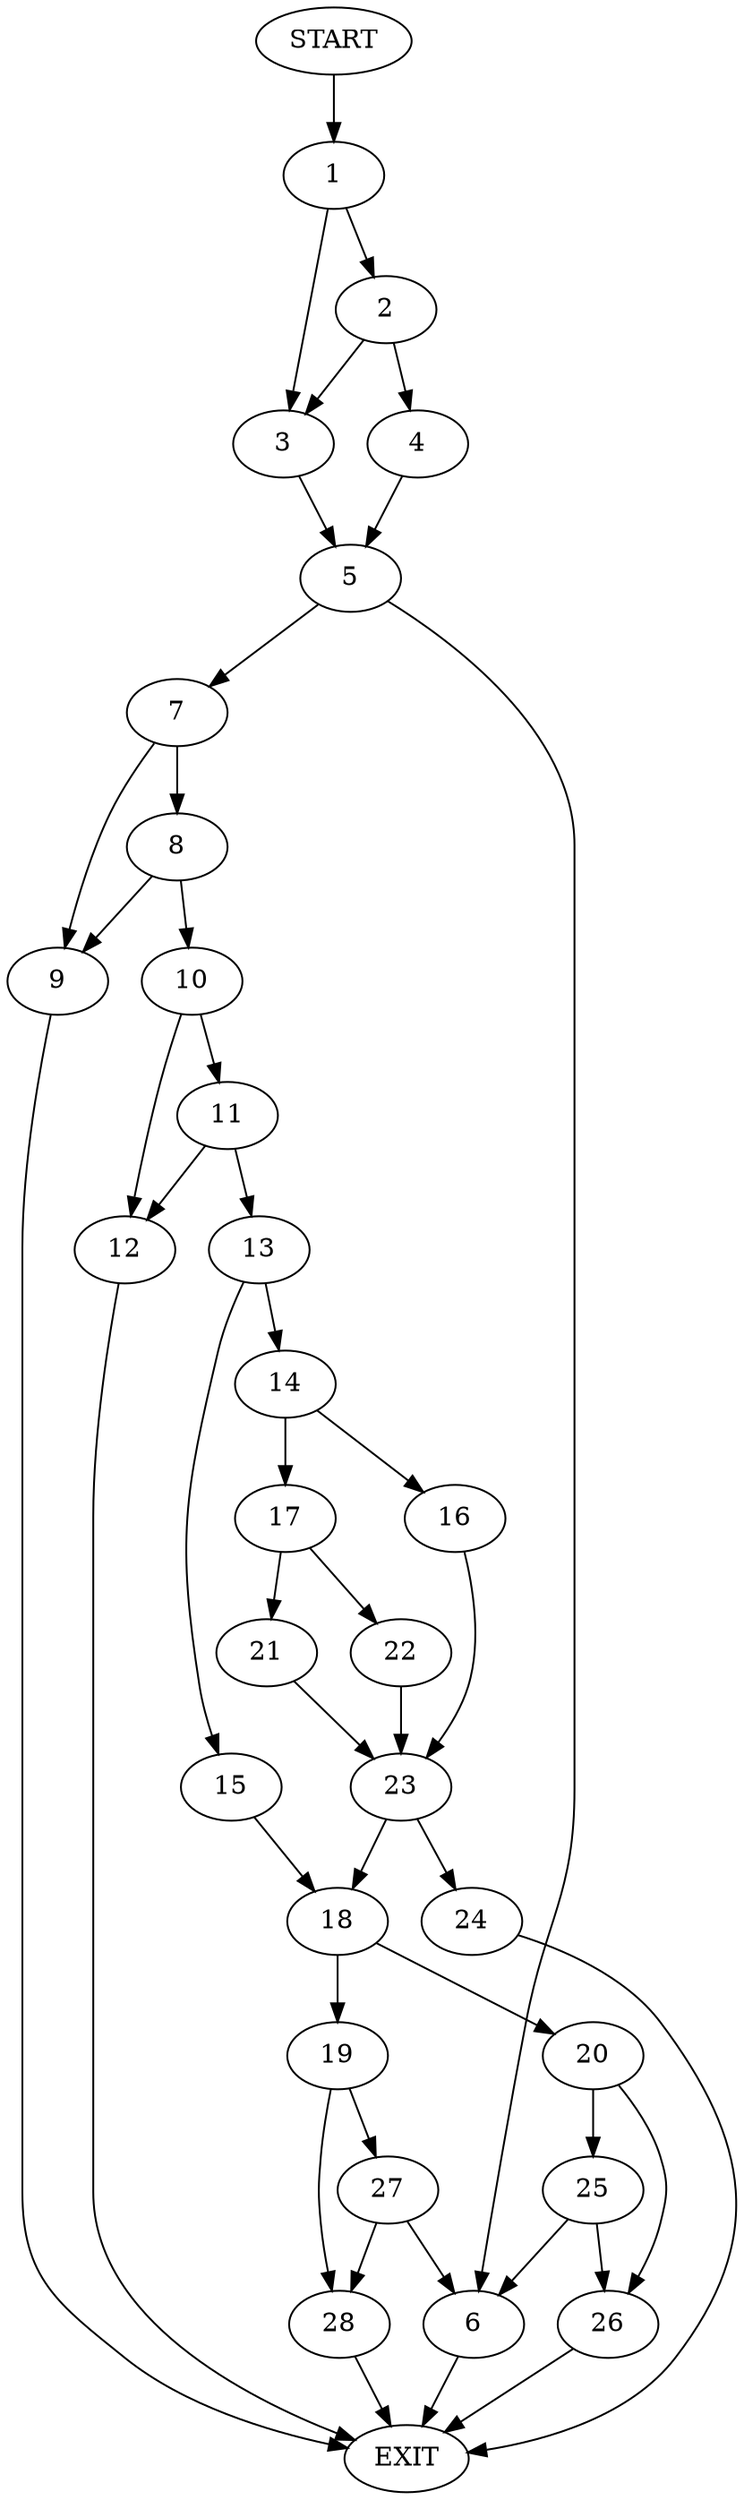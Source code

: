 digraph {
0 [label="START"]
29 [label="EXIT"]
0 -> 1
1 -> 2
1 -> 3
2 -> 4
2 -> 3
3 -> 5
4 -> 5
5 -> 6
5 -> 7
7 -> 8
7 -> 9
6 -> 29
9 -> 29
8 -> 10
8 -> 9
10 -> 11
10 -> 12
11 -> 13
11 -> 12
12 -> 29
13 -> 14
13 -> 15
14 -> 16
14 -> 17
15 -> 18
18 -> 19
18 -> 20
17 -> 21
17 -> 22
16 -> 23
23 -> 24
23 -> 18
22 -> 23
21 -> 23
24 -> 29
20 -> 25
20 -> 26
19 -> 27
19 -> 28
28 -> 29
27 -> 6
27 -> 28
26 -> 29
25 -> 6
25 -> 26
}
